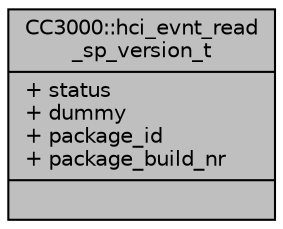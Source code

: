 digraph "CC3000::hci_evnt_read_sp_version_t"
{
  edge [fontname="Helvetica",fontsize="10",labelfontname="Helvetica",labelfontsize="10"];
  node [fontname="Helvetica",fontsize="10",shape=record];
  Node1 [label="{CC3000::hci_evnt_read\l_sp_version_t\n|+ status\l+ dummy\l+ package_id\l+ package_build_nr\l|}",height=0.2,width=0.4,color="black", fillcolor="grey75", style="filled", fontcolor="black"];
}
